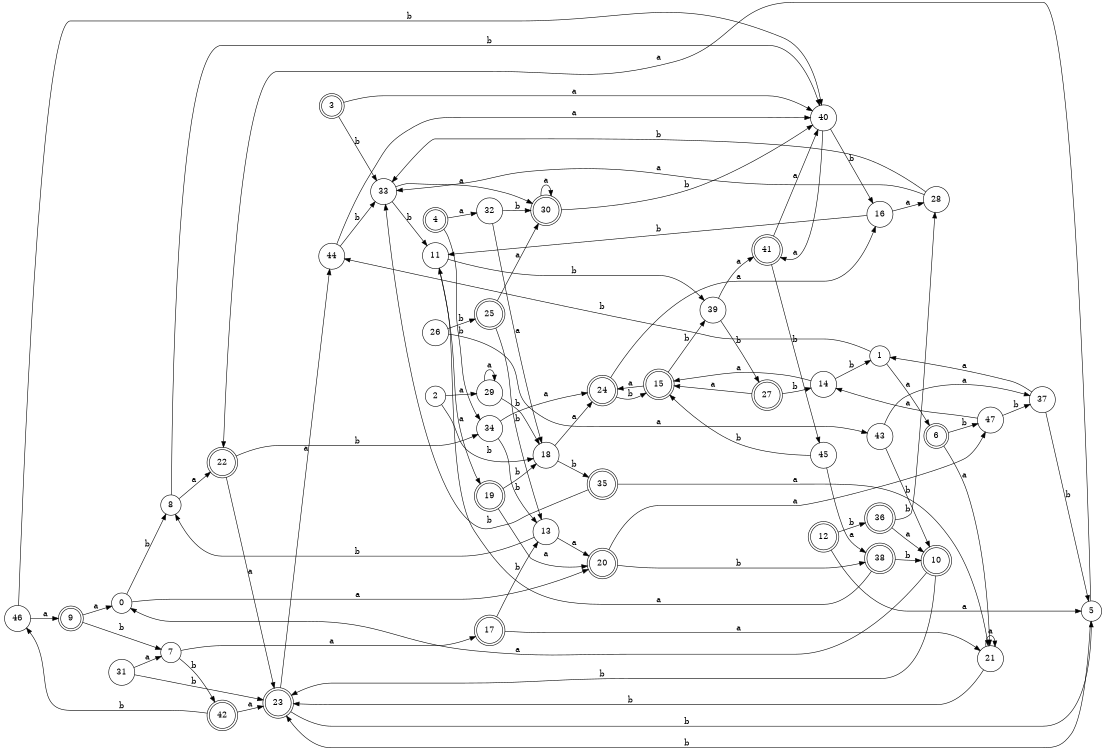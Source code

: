 digraph n39_10 {
__start0 [label="" shape="none"];

rankdir=LR;
size="8,5";

s0 [style="filled", color="black", fillcolor="white" shape="circle", label="0"];
s1 [style="filled", color="black", fillcolor="white" shape="circle", label="1"];
s2 [style="filled", color="black", fillcolor="white" shape="circle", label="2"];
s3 [style="rounded,filled", color="black", fillcolor="white" shape="doublecircle", label="3"];
s4 [style="rounded,filled", color="black", fillcolor="white" shape="doublecircle", label="4"];
s5 [style="filled", color="black", fillcolor="white" shape="circle", label="5"];
s6 [style="rounded,filled", color="black", fillcolor="white" shape="doublecircle", label="6"];
s7 [style="filled", color="black", fillcolor="white" shape="circle", label="7"];
s8 [style="filled", color="black", fillcolor="white" shape="circle", label="8"];
s9 [style="rounded,filled", color="black", fillcolor="white" shape="doublecircle", label="9"];
s10 [style="rounded,filled", color="black", fillcolor="white" shape="doublecircle", label="10"];
s11 [style="filled", color="black", fillcolor="white" shape="circle", label="11"];
s12 [style="rounded,filled", color="black", fillcolor="white" shape="doublecircle", label="12"];
s13 [style="filled", color="black", fillcolor="white" shape="circle", label="13"];
s14 [style="filled", color="black", fillcolor="white" shape="circle", label="14"];
s15 [style="rounded,filled", color="black", fillcolor="white" shape="doublecircle", label="15"];
s16 [style="filled", color="black", fillcolor="white" shape="circle", label="16"];
s17 [style="rounded,filled", color="black", fillcolor="white" shape="doublecircle", label="17"];
s18 [style="filled", color="black", fillcolor="white" shape="circle", label="18"];
s19 [style="rounded,filled", color="black", fillcolor="white" shape="doublecircle", label="19"];
s20 [style="rounded,filled", color="black", fillcolor="white" shape="doublecircle", label="20"];
s21 [style="filled", color="black", fillcolor="white" shape="circle", label="21"];
s22 [style="rounded,filled", color="black", fillcolor="white" shape="doublecircle", label="22"];
s23 [style="rounded,filled", color="black", fillcolor="white" shape="doublecircle", label="23"];
s24 [style="rounded,filled", color="black", fillcolor="white" shape="doublecircle", label="24"];
s25 [style="rounded,filled", color="black", fillcolor="white" shape="doublecircle", label="25"];
s26 [style="filled", color="black", fillcolor="white" shape="circle", label="26"];
s27 [style="rounded,filled", color="black", fillcolor="white" shape="doublecircle", label="27"];
s28 [style="filled", color="black", fillcolor="white" shape="circle", label="28"];
s29 [style="filled", color="black", fillcolor="white" shape="circle", label="29"];
s30 [style="rounded,filled", color="black", fillcolor="white" shape="doublecircle", label="30"];
s31 [style="filled", color="black", fillcolor="white" shape="circle", label="31"];
s32 [style="filled", color="black", fillcolor="white" shape="circle", label="32"];
s33 [style="filled", color="black", fillcolor="white" shape="circle", label="33"];
s34 [style="filled", color="black", fillcolor="white" shape="circle", label="34"];
s35 [style="rounded,filled", color="black", fillcolor="white" shape="doublecircle", label="35"];
s36 [style="rounded,filled", color="black", fillcolor="white" shape="doublecircle", label="36"];
s37 [style="filled", color="black", fillcolor="white" shape="circle", label="37"];
s38 [style="rounded,filled", color="black", fillcolor="white" shape="doublecircle", label="38"];
s39 [style="filled", color="black", fillcolor="white" shape="circle", label="39"];
s40 [style="filled", color="black", fillcolor="white" shape="circle", label="40"];
s41 [style="rounded,filled", color="black", fillcolor="white" shape="doublecircle", label="41"];
s42 [style="rounded,filled", color="black", fillcolor="white" shape="doublecircle", label="42"];
s43 [style="filled", color="black", fillcolor="white" shape="circle", label="43"];
s44 [style="filled", color="black", fillcolor="white" shape="circle", label="44"];
s45 [style="filled", color="black", fillcolor="white" shape="circle", label="45"];
s46 [style="filled", color="black", fillcolor="white" shape="circle", label="46"];
s47 [style="filled", color="black", fillcolor="white" shape="circle", label="47"];
s0 -> s20 [label="a"];
s0 -> s8 [label="b"];
s1 -> s6 [label="a"];
s1 -> s44 [label="b"];
s2 -> s29 [label="a"];
s2 -> s18 [label="b"];
s3 -> s40 [label="a"];
s3 -> s33 [label="b"];
s4 -> s32 [label="a"];
s4 -> s34 [label="b"];
s5 -> s22 [label="a"];
s5 -> s23 [label="b"];
s6 -> s21 [label="a"];
s6 -> s47 [label="b"];
s7 -> s17 [label="a"];
s7 -> s42 [label="b"];
s8 -> s22 [label="a"];
s8 -> s40 [label="b"];
s9 -> s0 [label="a"];
s9 -> s7 [label="b"];
s10 -> s0 [label="a"];
s10 -> s23 [label="b"];
s11 -> s19 [label="a"];
s11 -> s39 [label="b"];
s12 -> s5 [label="a"];
s12 -> s36 [label="b"];
s13 -> s20 [label="a"];
s13 -> s8 [label="b"];
s14 -> s15 [label="a"];
s14 -> s1 [label="b"];
s15 -> s24 [label="a"];
s15 -> s39 [label="b"];
s16 -> s28 [label="a"];
s16 -> s11 [label="b"];
s17 -> s21 [label="a"];
s17 -> s13 [label="b"];
s18 -> s24 [label="a"];
s18 -> s35 [label="b"];
s19 -> s20 [label="a"];
s19 -> s18 [label="b"];
s20 -> s47 [label="a"];
s20 -> s38 [label="b"];
s21 -> s21 [label="a"];
s21 -> s23 [label="b"];
s22 -> s23 [label="a"];
s22 -> s34 [label="b"];
s23 -> s44 [label="a"];
s23 -> s5 [label="b"];
s24 -> s16 [label="a"];
s24 -> s15 [label="b"];
s25 -> s30 [label="a"];
s25 -> s13 [label="b"];
s26 -> s43 [label="a"];
s26 -> s25 [label="b"];
s27 -> s15 [label="a"];
s27 -> s14 [label="b"];
s28 -> s33 [label="a"];
s28 -> s33 [label="b"];
s29 -> s29 [label="a"];
s29 -> s18 [label="b"];
s30 -> s30 [label="a"];
s30 -> s40 [label="b"];
s31 -> s7 [label="a"];
s31 -> s23 [label="b"];
s32 -> s18 [label="a"];
s32 -> s30 [label="b"];
s33 -> s30 [label="a"];
s33 -> s11 [label="b"];
s34 -> s24 [label="a"];
s34 -> s13 [label="b"];
s35 -> s21 [label="a"];
s35 -> s33 [label="b"];
s36 -> s10 [label="a"];
s36 -> s28 [label="b"];
s37 -> s1 [label="a"];
s37 -> s5 [label="b"];
s38 -> s11 [label="a"];
s38 -> s10 [label="b"];
s39 -> s41 [label="a"];
s39 -> s27 [label="b"];
s40 -> s41 [label="a"];
s40 -> s16 [label="b"];
s41 -> s40 [label="a"];
s41 -> s45 [label="b"];
s42 -> s23 [label="a"];
s42 -> s46 [label="b"];
s43 -> s37 [label="a"];
s43 -> s10 [label="b"];
s44 -> s40 [label="a"];
s44 -> s33 [label="b"];
s45 -> s38 [label="a"];
s45 -> s15 [label="b"];
s46 -> s9 [label="a"];
s46 -> s40 [label="b"];
s47 -> s14 [label="a"];
s47 -> s37 [label="b"];

}